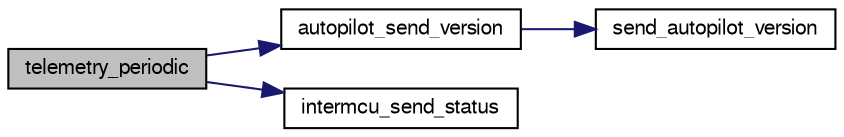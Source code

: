 digraph "telemetry_periodic"
{
  edge [fontname="FreeSans",fontsize="10",labelfontname="FreeSans",labelfontsize="10"];
  node [fontname="FreeSans",fontsize="10",shape=record];
  rankdir="LR";
  Node1 [label="telemetry_periodic",height=0.2,width=0.4,color="black", fillcolor="grey75", style="filled", fontcolor="black"];
  Node1 -> Node2 [color="midnightblue",fontsize="10",style="solid",fontname="FreeSans"];
  Node2 [label="autopilot_send_version",height=0.2,width=0.4,color="black", fillcolor="white", style="filled",URL="$autopilot_8c.html#ac26e7b23b69d3d3dc0fd390fb96efdbb",tooltip="send autopilot version "];
  Node2 -> Node3 [color="midnightblue",fontsize="10",style="solid",fontname="FreeSans"];
  Node3 [label="send_autopilot_version",height=0.2,width=0.4,color="black", fillcolor="white", style="filled",URL="$autopilot_8c.html#a4f0db67f7344287a8e1e4eaca348b66c"];
  Node1 -> Node4 [color="midnightblue",fontsize="10",style="solid",fontname="FreeSans"];
  Node4 [label="intermcu_send_status",height=0.2,width=0.4,color="black", fillcolor="white", style="filled",URL="$intermcu__fbw_8c.html#abbadcd4c86e9907fc3f28610b0ef6de1"];
}
